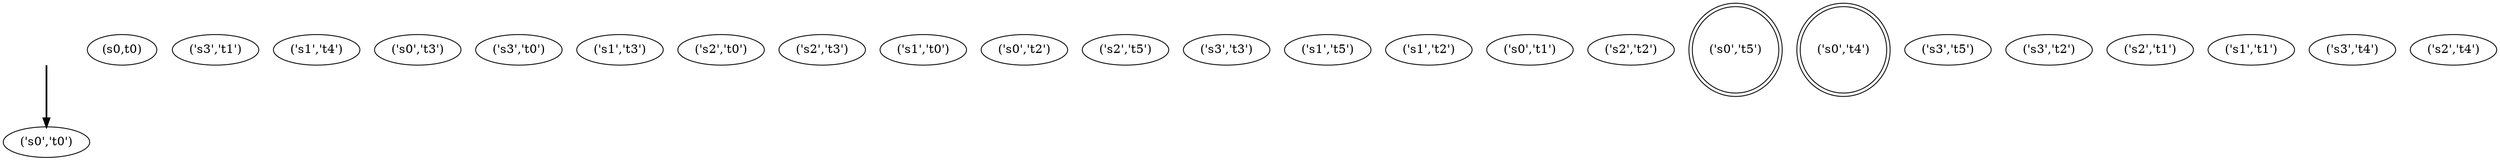 digraph{
    fake [style=invisible]
    "(s0,t0)" [root=true]

    fake -> "('s0','t0')" [style=bold]

    "('s3','t1')"
    "('s1','t4')"
    "('s0','t3')"
    "('s3','t0')"
    "('s1','t3')"
    "('s2','t0')"
    "('s2','t3')"
    "('s1','t0')"
    "('s0','t2')"
    "('s2','t5')"
    "('s3','t3')"
    "('s1','t5')"
    "('s1','t2')"
    "('s0','t1')"
    "('s2','t2')"
    "('s0','t5')" [shape=doublecircle]
    "('s0','t4')" [shape=doublecircle]
    "('s3','t5')"
    "('s3','t2')"
    "('s2','t1')"
    "('s1','t1')"
    "('s3','t4')"
    "('s0','t0')"
    "('s2','t4')"
}